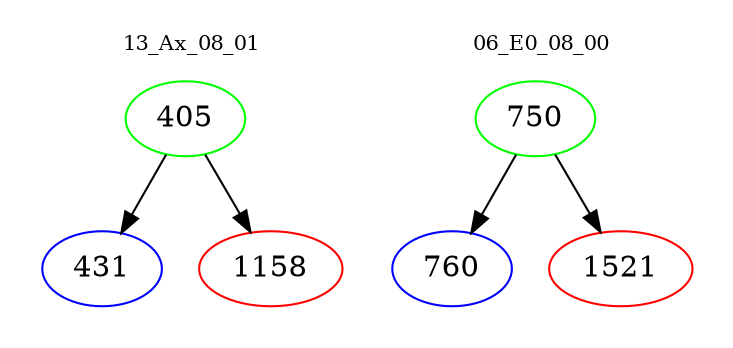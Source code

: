 digraph{
subgraph cluster_0 {
color = white
label = "13_Ax_08_01";
fontsize=10;
T0_405 [label="405", color="green"]
T0_405 -> T0_431 [color="black"]
T0_431 [label="431", color="blue"]
T0_405 -> T0_1158 [color="black"]
T0_1158 [label="1158", color="red"]
}
subgraph cluster_1 {
color = white
label = "06_E0_08_00";
fontsize=10;
T1_750 [label="750", color="green"]
T1_750 -> T1_760 [color="black"]
T1_760 [label="760", color="blue"]
T1_750 -> T1_1521 [color="black"]
T1_1521 [label="1521", color="red"]
}
}
